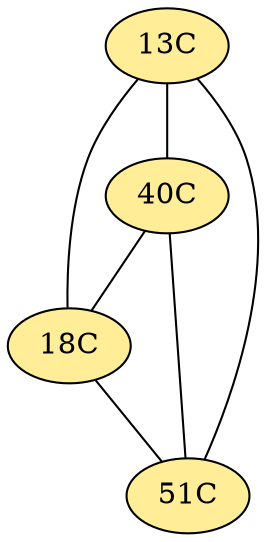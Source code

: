 // The Round Table
graph {
	"13C" [fillcolor="#FFED97" style=radial]
	"40C" [fillcolor="#FFED97" style=radial]
	"13C" -- "40C" [penwidth=1]
	"13C" [fillcolor="#FFED97" style=radial]
	"18C" [fillcolor="#FFED97" style=radial]
	"13C" -- "18C" [penwidth=1]
	"13C" [fillcolor="#FFED97" style=radial]
	"51C" [fillcolor="#FFED97" style=radial]
	"13C" -- "51C" [penwidth=1]
	"40C" [fillcolor="#FFED97" style=radial]
	"18C" [fillcolor="#FFED97" style=radial]
	"40C" -- "18C" [penwidth=1]
	"40C" [fillcolor="#FFED97" style=radial]
	"51C" [fillcolor="#FFED97" style=radial]
	"40C" -- "51C" [penwidth=1]
	"18C" [fillcolor="#FFED97" style=radial]
	"51C" [fillcolor="#FFED97" style=radial]
	"18C" -- "51C" [penwidth=1]
}
